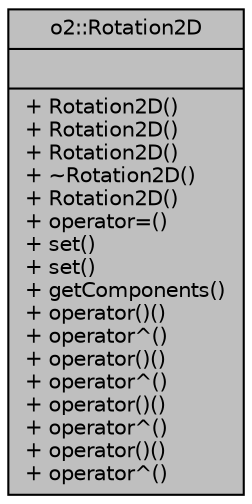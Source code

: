 digraph "o2::Rotation2D"
{
 // INTERACTIVE_SVG=YES
  bgcolor="transparent";
  edge [fontname="Helvetica",fontsize="10",labelfontname="Helvetica",labelfontsize="10"];
  node [fontname="Helvetica",fontsize="10",shape=record];
  Node1 [label="{o2::Rotation2D\n||+ Rotation2D()\l+ Rotation2D()\l+ Rotation2D()\l+ ~Rotation2D()\l+ Rotation2D()\l+ operator=()\l+ set()\l+ set()\l+ getComponents()\l+ operator()()\l+ operator^()\l+ operator()()\l+ operator^()\l+ operator()()\l+ operator^()\l+ operator()()\l+ operator^()\l}",height=0.2,width=0.4,color="black", fillcolor="grey75", style="filled" fontcolor="black"];
}
